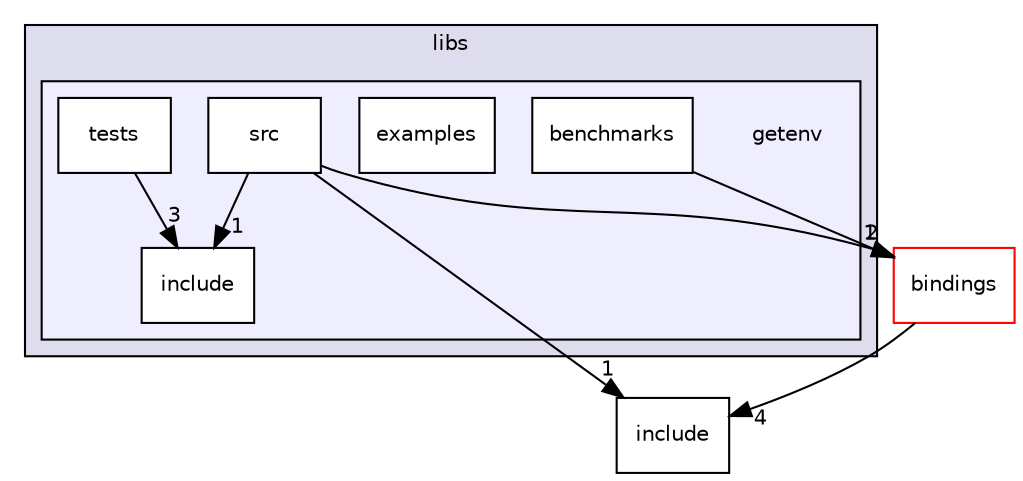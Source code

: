 digraph "getenv" {
  compound=true
  node [ fontsize="10", fontname="Helvetica"];
  edge [ labelfontsize="10", labelfontname="Helvetica"];
  subgraph clusterdir_87a455bccb09a92130c26a11a880c98a {
    graph [ bgcolor="#ddddee", pencolor="black", label="libs" fontname="Helvetica", fontsize="10", URL="dir_87a455bccb09a92130c26a11a880c98a.html"]
  subgraph clusterdir_8e679771a457ee9b5d252fc11bcf7555 {
    graph [ bgcolor="#eeeeff", pencolor="black", label="" URL="dir_8e679771a457ee9b5d252fc11bcf7555.html"];
    dir_8e679771a457ee9b5d252fc11bcf7555 [shape=plaintext label="getenv"];
    dir_8c2eabd5aa5c9cdf246d7889472ac92b [shape=box label="benchmarks" color="black" fillcolor="white" style="filled" URL="dir_8c2eabd5aa5c9cdf246d7889472ac92b.html"];
    dir_7535676643ef783e1cf1abbd34a9689e [shape=box label="examples" color="black" fillcolor="white" style="filled" URL="dir_7535676643ef783e1cf1abbd34a9689e.html"];
    dir_b3be03689a98b59d7748b4624f8c59fd [shape=box label="include" color="black" fillcolor="white" style="filled" URL="dir_b3be03689a98b59d7748b4624f8c59fd.html"];
    dir_4c31ffae4034c67840555a18341aee2f [shape=box label="src" color="black" fillcolor="white" style="filled" URL="dir_4c31ffae4034c67840555a18341aee2f.html"];
    dir_1dbee2fd1a1f70ba73408837aea57b3e [shape=box label="tests" color="black" fillcolor="white" style="filled" URL="dir_1dbee2fd1a1f70ba73408837aea57b3e.html"];
  }
  }
  dir_b0856f6b0d80ccb263b2f415c91f9e17 [shape=box label="include" URL="dir_b0856f6b0d80ccb263b2f415c91f9e17.html"];
  dir_ea91a2a72b7cbbf988d2bd2cd1d23e49 [shape=box label="bindings" fillcolor="white" style="filled" color="red" URL="dir_ea91a2a72b7cbbf988d2bd2cd1d23e49.html"];
  dir_8c2eabd5aa5c9cdf246d7889472ac92b->dir_ea91a2a72b7cbbf988d2bd2cd1d23e49 [headlabel="2", labeldistance=1.5 headhref="dir_000014_000022.html"];
  dir_1dbee2fd1a1f70ba73408837aea57b3e->dir_b3be03689a98b59d7748b4624f8c59fd [headlabel="3", labeldistance=1.5 headhref="dir_000027_000026.html"];
  dir_ea91a2a72b7cbbf988d2bd2cd1d23e49->dir_b0856f6b0d80ccb263b2f415c91f9e17 [headlabel="4", labeldistance=1.5 headhref="dir_000022_000025.html"];
  dir_4c31ffae4034c67840555a18341aee2f->dir_b3be03689a98b59d7748b4624f8c59fd [headlabel="1", labeldistance=1.5 headhref="dir_000021_000026.html"];
  dir_4c31ffae4034c67840555a18341aee2f->dir_b0856f6b0d80ccb263b2f415c91f9e17 [headlabel="1", labeldistance=1.5 headhref="dir_000021_000025.html"];
  dir_4c31ffae4034c67840555a18341aee2f->dir_ea91a2a72b7cbbf988d2bd2cd1d23e49 [headlabel="1", labeldistance=1.5 headhref="dir_000021_000022.html"];
}
